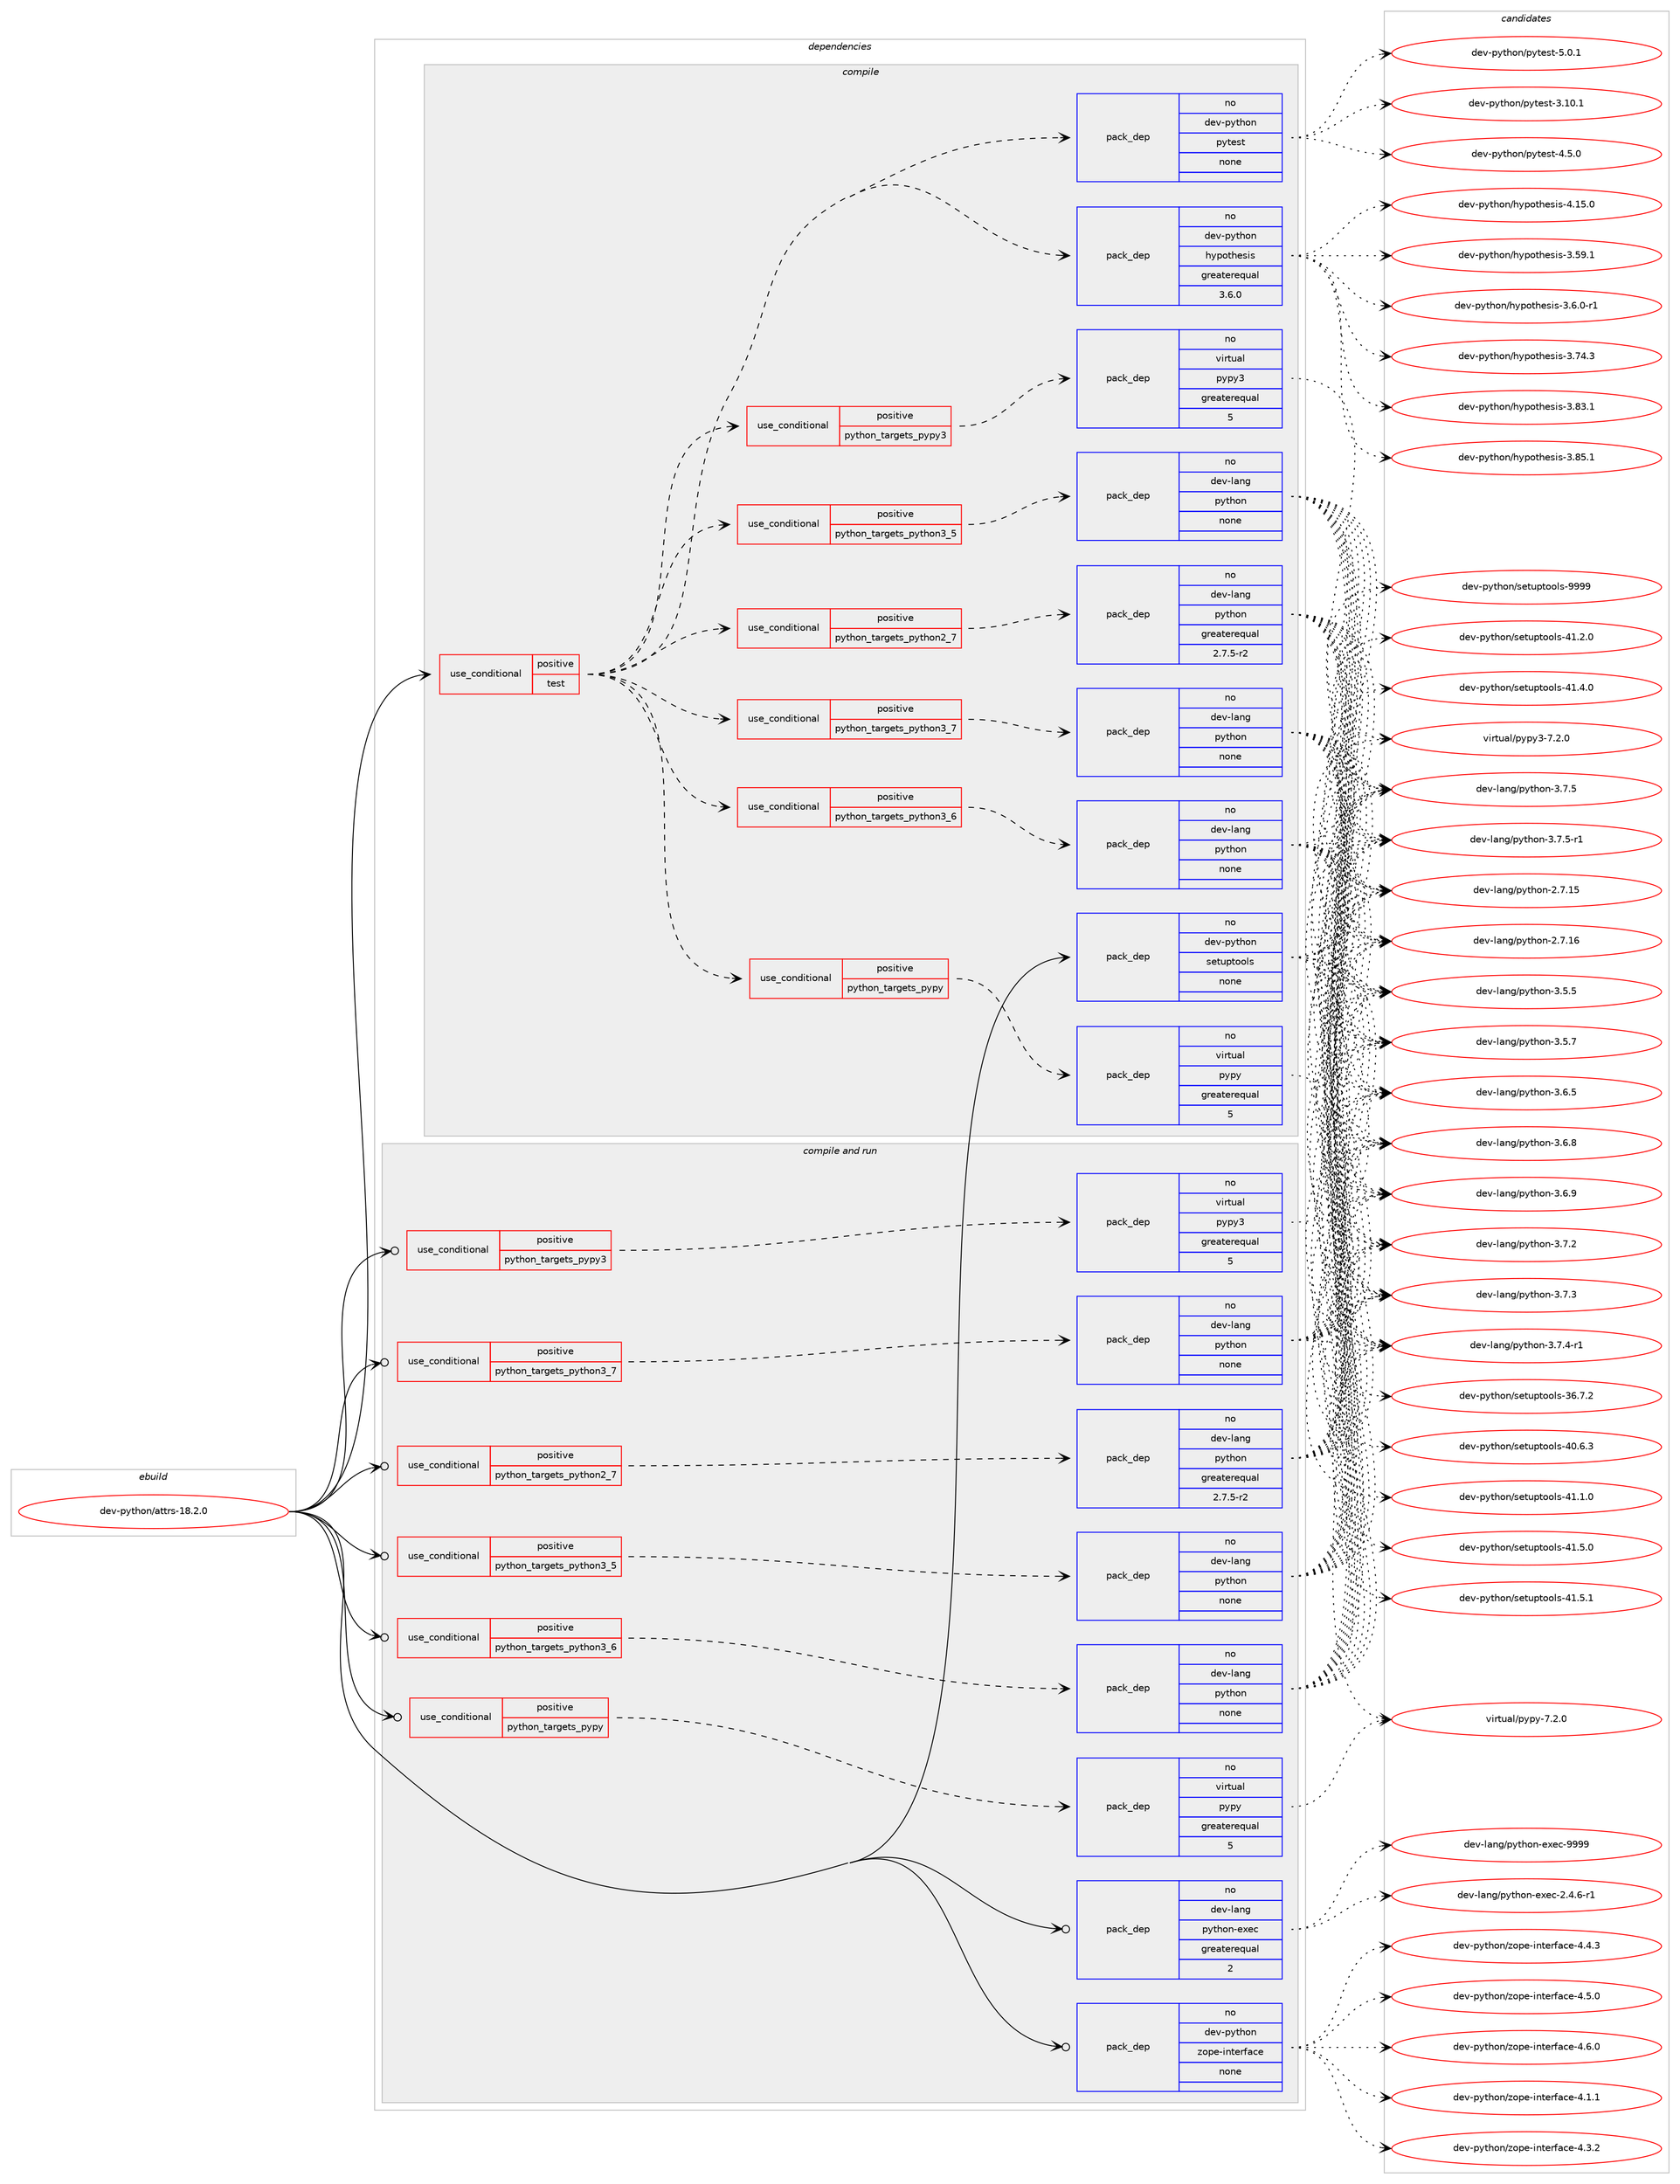 digraph prolog {

# *************
# Graph options
# *************

newrank=true;
concentrate=true;
compound=true;
graph [rankdir=LR,fontname=Helvetica,fontsize=10,ranksep=1.5];#, ranksep=2.5, nodesep=0.2];
edge  [arrowhead=vee];
node  [fontname=Helvetica,fontsize=10];

# **********
# The ebuild
# **********

subgraph cluster_leftcol {
color=gray;
rank=same;
label=<<i>ebuild</i>>;
id [label="dev-python/attrs-18.2.0", color=red, width=4, href="../dev-python/attrs-18.2.0.svg"];
}

# ****************
# The dependencies
# ****************

subgraph cluster_midcol {
color=gray;
label=<<i>dependencies</i>>;
subgraph cluster_compile {
fillcolor="#eeeeee";
style=filled;
label=<<i>compile</i>>;
subgraph cond136446 {
dependency595228 [label=<<TABLE BORDER="0" CELLBORDER="1" CELLSPACING="0" CELLPADDING="4"><TR><TD ROWSPAN="3" CELLPADDING="10">use_conditional</TD></TR><TR><TD>positive</TD></TR><TR><TD>test</TD></TR></TABLE>>, shape=none, color=red];
subgraph cond136447 {
dependency595229 [label=<<TABLE BORDER="0" CELLBORDER="1" CELLSPACING="0" CELLPADDING="4"><TR><TD ROWSPAN="3" CELLPADDING="10">use_conditional</TD></TR><TR><TD>positive</TD></TR><TR><TD>python_targets_pypy</TD></TR></TABLE>>, shape=none, color=red];
subgraph pack447010 {
dependency595230 [label=<<TABLE BORDER="0" CELLBORDER="1" CELLSPACING="0" CELLPADDING="4" WIDTH="220"><TR><TD ROWSPAN="6" CELLPADDING="30">pack_dep</TD></TR><TR><TD WIDTH="110">no</TD></TR><TR><TD>virtual</TD></TR><TR><TD>pypy</TD></TR><TR><TD>greaterequal</TD></TR><TR><TD>5</TD></TR></TABLE>>, shape=none, color=blue];
}
dependency595229:e -> dependency595230:w [weight=20,style="dashed",arrowhead="vee"];
}
dependency595228:e -> dependency595229:w [weight=20,style="dashed",arrowhead="vee"];
subgraph cond136448 {
dependency595231 [label=<<TABLE BORDER="0" CELLBORDER="1" CELLSPACING="0" CELLPADDING="4"><TR><TD ROWSPAN="3" CELLPADDING="10">use_conditional</TD></TR><TR><TD>positive</TD></TR><TR><TD>python_targets_pypy3</TD></TR></TABLE>>, shape=none, color=red];
subgraph pack447011 {
dependency595232 [label=<<TABLE BORDER="0" CELLBORDER="1" CELLSPACING="0" CELLPADDING="4" WIDTH="220"><TR><TD ROWSPAN="6" CELLPADDING="30">pack_dep</TD></TR><TR><TD WIDTH="110">no</TD></TR><TR><TD>virtual</TD></TR><TR><TD>pypy3</TD></TR><TR><TD>greaterequal</TD></TR><TR><TD>5</TD></TR></TABLE>>, shape=none, color=blue];
}
dependency595231:e -> dependency595232:w [weight=20,style="dashed",arrowhead="vee"];
}
dependency595228:e -> dependency595231:w [weight=20,style="dashed",arrowhead="vee"];
subgraph cond136449 {
dependency595233 [label=<<TABLE BORDER="0" CELLBORDER="1" CELLSPACING="0" CELLPADDING="4"><TR><TD ROWSPAN="3" CELLPADDING="10">use_conditional</TD></TR><TR><TD>positive</TD></TR><TR><TD>python_targets_python2_7</TD></TR></TABLE>>, shape=none, color=red];
subgraph pack447012 {
dependency595234 [label=<<TABLE BORDER="0" CELLBORDER="1" CELLSPACING="0" CELLPADDING="4" WIDTH="220"><TR><TD ROWSPAN="6" CELLPADDING="30">pack_dep</TD></TR><TR><TD WIDTH="110">no</TD></TR><TR><TD>dev-lang</TD></TR><TR><TD>python</TD></TR><TR><TD>greaterequal</TD></TR><TR><TD>2.7.5-r2</TD></TR></TABLE>>, shape=none, color=blue];
}
dependency595233:e -> dependency595234:w [weight=20,style="dashed",arrowhead="vee"];
}
dependency595228:e -> dependency595233:w [weight=20,style="dashed",arrowhead="vee"];
subgraph cond136450 {
dependency595235 [label=<<TABLE BORDER="0" CELLBORDER="1" CELLSPACING="0" CELLPADDING="4"><TR><TD ROWSPAN="3" CELLPADDING="10">use_conditional</TD></TR><TR><TD>positive</TD></TR><TR><TD>python_targets_python3_5</TD></TR></TABLE>>, shape=none, color=red];
subgraph pack447013 {
dependency595236 [label=<<TABLE BORDER="0" CELLBORDER="1" CELLSPACING="0" CELLPADDING="4" WIDTH="220"><TR><TD ROWSPAN="6" CELLPADDING="30">pack_dep</TD></TR><TR><TD WIDTH="110">no</TD></TR><TR><TD>dev-lang</TD></TR><TR><TD>python</TD></TR><TR><TD>none</TD></TR><TR><TD></TD></TR></TABLE>>, shape=none, color=blue];
}
dependency595235:e -> dependency595236:w [weight=20,style="dashed",arrowhead="vee"];
}
dependency595228:e -> dependency595235:w [weight=20,style="dashed",arrowhead="vee"];
subgraph cond136451 {
dependency595237 [label=<<TABLE BORDER="0" CELLBORDER="1" CELLSPACING="0" CELLPADDING="4"><TR><TD ROWSPAN="3" CELLPADDING="10">use_conditional</TD></TR><TR><TD>positive</TD></TR><TR><TD>python_targets_python3_6</TD></TR></TABLE>>, shape=none, color=red];
subgraph pack447014 {
dependency595238 [label=<<TABLE BORDER="0" CELLBORDER="1" CELLSPACING="0" CELLPADDING="4" WIDTH="220"><TR><TD ROWSPAN="6" CELLPADDING="30">pack_dep</TD></TR><TR><TD WIDTH="110">no</TD></TR><TR><TD>dev-lang</TD></TR><TR><TD>python</TD></TR><TR><TD>none</TD></TR><TR><TD></TD></TR></TABLE>>, shape=none, color=blue];
}
dependency595237:e -> dependency595238:w [weight=20,style="dashed",arrowhead="vee"];
}
dependency595228:e -> dependency595237:w [weight=20,style="dashed",arrowhead="vee"];
subgraph cond136452 {
dependency595239 [label=<<TABLE BORDER="0" CELLBORDER="1" CELLSPACING="0" CELLPADDING="4"><TR><TD ROWSPAN="3" CELLPADDING="10">use_conditional</TD></TR><TR><TD>positive</TD></TR><TR><TD>python_targets_python3_7</TD></TR></TABLE>>, shape=none, color=red];
subgraph pack447015 {
dependency595240 [label=<<TABLE BORDER="0" CELLBORDER="1" CELLSPACING="0" CELLPADDING="4" WIDTH="220"><TR><TD ROWSPAN="6" CELLPADDING="30">pack_dep</TD></TR><TR><TD WIDTH="110">no</TD></TR><TR><TD>dev-lang</TD></TR><TR><TD>python</TD></TR><TR><TD>none</TD></TR><TR><TD></TD></TR></TABLE>>, shape=none, color=blue];
}
dependency595239:e -> dependency595240:w [weight=20,style="dashed",arrowhead="vee"];
}
dependency595228:e -> dependency595239:w [weight=20,style="dashed",arrowhead="vee"];
subgraph pack447016 {
dependency595241 [label=<<TABLE BORDER="0" CELLBORDER="1" CELLSPACING="0" CELLPADDING="4" WIDTH="220"><TR><TD ROWSPAN="6" CELLPADDING="30">pack_dep</TD></TR><TR><TD WIDTH="110">no</TD></TR><TR><TD>dev-python</TD></TR><TR><TD>hypothesis</TD></TR><TR><TD>greaterequal</TD></TR><TR><TD>3.6.0</TD></TR></TABLE>>, shape=none, color=blue];
}
dependency595228:e -> dependency595241:w [weight=20,style="dashed",arrowhead="vee"];
subgraph pack447017 {
dependency595242 [label=<<TABLE BORDER="0" CELLBORDER="1" CELLSPACING="0" CELLPADDING="4" WIDTH="220"><TR><TD ROWSPAN="6" CELLPADDING="30">pack_dep</TD></TR><TR><TD WIDTH="110">no</TD></TR><TR><TD>dev-python</TD></TR><TR><TD>pytest</TD></TR><TR><TD>none</TD></TR><TR><TD></TD></TR></TABLE>>, shape=none, color=blue];
}
dependency595228:e -> dependency595242:w [weight=20,style="dashed",arrowhead="vee"];
}
id:e -> dependency595228:w [weight=20,style="solid",arrowhead="vee"];
subgraph pack447018 {
dependency595243 [label=<<TABLE BORDER="0" CELLBORDER="1" CELLSPACING="0" CELLPADDING="4" WIDTH="220"><TR><TD ROWSPAN="6" CELLPADDING="30">pack_dep</TD></TR><TR><TD WIDTH="110">no</TD></TR><TR><TD>dev-python</TD></TR><TR><TD>setuptools</TD></TR><TR><TD>none</TD></TR><TR><TD></TD></TR></TABLE>>, shape=none, color=blue];
}
id:e -> dependency595243:w [weight=20,style="solid",arrowhead="vee"];
}
subgraph cluster_compileandrun {
fillcolor="#eeeeee";
style=filled;
label=<<i>compile and run</i>>;
subgraph cond136453 {
dependency595244 [label=<<TABLE BORDER="0" CELLBORDER="1" CELLSPACING="0" CELLPADDING="4"><TR><TD ROWSPAN="3" CELLPADDING="10">use_conditional</TD></TR><TR><TD>positive</TD></TR><TR><TD>python_targets_pypy</TD></TR></TABLE>>, shape=none, color=red];
subgraph pack447019 {
dependency595245 [label=<<TABLE BORDER="0" CELLBORDER="1" CELLSPACING="0" CELLPADDING="4" WIDTH="220"><TR><TD ROWSPAN="6" CELLPADDING="30">pack_dep</TD></TR><TR><TD WIDTH="110">no</TD></TR><TR><TD>virtual</TD></TR><TR><TD>pypy</TD></TR><TR><TD>greaterequal</TD></TR><TR><TD>5</TD></TR></TABLE>>, shape=none, color=blue];
}
dependency595244:e -> dependency595245:w [weight=20,style="dashed",arrowhead="vee"];
}
id:e -> dependency595244:w [weight=20,style="solid",arrowhead="odotvee"];
subgraph cond136454 {
dependency595246 [label=<<TABLE BORDER="0" CELLBORDER="1" CELLSPACING="0" CELLPADDING="4"><TR><TD ROWSPAN="3" CELLPADDING="10">use_conditional</TD></TR><TR><TD>positive</TD></TR><TR><TD>python_targets_pypy3</TD></TR></TABLE>>, shape=none, color=red];
subgraph pack447020 {
dependency595247 [label=<<TABLE BORDER="0" CELLBORDER="1" CELLSPACING="0" CELLPADDING="4" WIDTH="220"><TR><TD ROWSPAN="6" CELLPADDING="30">pack_dep</TD></TR><TR><TD WIDTH="110">no</TD></TR><TR><TD>virtual</TD></TR><TR><TD>pypy3</TD></TR><TR><TD>greaterequal</TD></TR><TR><TD>5</TD></TR></TABLE>>, shape=none, color=blue];
}
dependency595246:e -> dependency595247:w [weight=20,style="dashed",arrowhead="vee"];
}
id:e -> dependency595246:w [weight=20,style="solid",arrowhead="odotvee"];
subgraph cond136455 {
dependency595248 [label=<<TABLE BORDER="0" CELLBORDER="1" CELLSPACING="0" CELLPADDING="4"><TR><TD ROWSPAN="3" CELLPADDING="10">use_conditional</TD></TR><TR><TD>positive</TD></TR><TR><TD>python_targets_python2_7</TD></TR></TABLE>>, shape=none, color=red];
subgraph pack447021 {
dependency595249 [label=<<TABLE BORDER="0" CELLBORDER="1" CELLSPACING="0" CELLPADDING="4" WIDTH="220"><TR><TD ROWSPAN="6" CELLPADDING="30">pack_dep</TD></TR><TR><TD WIDTH="110">no</TD></TR><TR><TD>dev-lang</TD></TR><TR><TD>python</TD></TR><TR><TD>greaterequal</TD></TR><TR><TD>2.7.5-r2</TD></TR></TABLE>>, shape=none, color=blue];
}
dependency595248:e -> dependency595249:w [weight=20,style="dashed",arrowhead="vee"];
}
id:e -> dependency595248:w [weight=20,style="solid",arrowhead="odotvee"];
subgraph cond136456 {
dependency595250 [label=<<TABLE BORDER="0" CELLBORDER="1" CELLSPACING="0" CELLPADDING="4"><TR><TD ROWSPAN="3" CELLPADDING="10">use_conditional</TD></TR><TR><TD>positive</TD></TR><TR><TD>python_targets_python3_5</TD></TR></TABLE>>, shape=none, color=red];
subgraph pack447022 {
dependency595251 [label=<<TABLE BORDER="0" CELLBORDER="1" CELLSPACING="0" CELLPADDING="4" WIDTH="220"><TR><TD ROWSPAN="6" CELLPADDING="30">pack_dep</TD></TR><TR><TD WIDTH="110">no</TD></TR><TR><TD>dev-lang</TD></TR><TR><TD>python</TD></TR><TR><TD>none</TD></TR><TR><TD></TD></TR></TABLE>>, shape=none, color=blue];
}
dependency595250:e -> dependency595251:w [weight=20,style="dashed",arrowhead="vee"];
}
id:e -> dependency595250:w [weight=20,style="solid",arrowhead="odotvee"];
subgraph cond136457 {
dependency595252 [label=<<TABLE BORDER="0" CELLBORDER="1" CELLSPACING="0" CELLPADDING="4"><TR><TD ROWSPAN="3" CELLPADDING="10">use_conditional</TD></TR><TR><TD>positive</TD></TR><TR><TD>python_targets_python3_6</TD></TR></TABLE>>, shape=none, color=red];
subgraph pack447023 {
dependency595253 [label=<<TABLE BORDER="0" CELLBORDER="1" CELLSPACING="0" CELLPADDING="4" WIDTH="220"><TR><TD ROWSPAN="6" CELLPADDING="30">pack_dep</TD></TR><TR><TD WIDTH="110">no</TD></TR><TR><TD>dev-lang</TD></TR><TR><TD>python</TD></TR><TR><TD>none</TD></TR><TR><TD></TD></TR></TABLE>>, shape=none, color=blue];
}
dependency595252:e -> dependency595253:w [weight=20,style="dashed",arrowhead="vee"];
}
id:e -> dependency595252:w [weight=20,style="solid",arrowhead="odotvee"];
subgraph cond136458 {
dependency595254 [label=<<TABLE BORDER="0" CELLBORDER="1" CELLSPACING="0" CELLPADDING="4"><TR><TD ROWSPAN="3" CELLPADDING="10">use_conditional</TD></TR><TR><TD>positive</TD></TR><TR><TD>python_targets_python3_7</TD></TR></TABLE>>, shape=none, color=red];
subgraph pack447024 {
dependency595255 [label=<<TABLE BORDER="0" CELLBORDER="1" CELLSPACING="0" CELLPADDING="4" WIDTH="220"><TR><TD ROWSPAN="6" CELLPADDING="30">pack_dep</TD></TR><TR><TD WIDTH="110">no</TD></TR><TR><TD>dev-lang</TD></TR><TR><TD>python</TD></TR><TR><TD>none</TD></TR><TR><TD></TD></TR></TABLE>>, shape=none, color=blue];
}
dependency595254:e -> dependency595255:w [weight=20,style="dashed",arrowhead="vee"];
}
id:e -> dependency595254:w [weight=20,style="solid",arrowhead="odotvee"];
subgraph pack447025 {
dependency595256 [label=<<TABLE BORDER="0" CELLBORDER="1" CELLSPACING="0" CELLPADDING="4" WIDTH="220"><TR><TD ROWSPAN="6" CELLPADDING="30">pack_dep</TD></TR><TR><TD WIDTH="110">no</TD></TR><TR><TD>dev-lang</TD></TR><TR><TD>python-exec</TD></TR><TR><TD>greaterequal</TD></TR><TR><TD>2</TD></TR></TABLE>>, shape=none, color=blue];
}
id:e -> dependency595256:w [weight=20,style="solid",arrowhead="odotvee"];
subgraph pack447026 {
dependency595257 [label=<<TABLE BORDER="0" CELLBORDER="1" CELLSPACING="0" CELLPADDING="4" WIDTH="220"><TR><TD ROWSPAN="6" CELLPADDING="30">pack_dep</TD></TR><TR><TD WIDTH="110">no</TD></TR><TR><TD>dev-python</TD></TR><TR><TD>zope-interface</TD></TR><TR><TD>none</TD></TR><TR><TD></TD></TR></TABLE>>, shape=none, color=blue];
}
id:e -> dependency595257:w [weight=20,style="solid",arrowhead="odotvee"];
}
subgraph cluster_run {
fillcolor="#eeeeee";
style=filled;
label=<<i>run</i>>;
}
}

# **************
# The candidates
# **************

subgraph cluster_choices {
rank=same;
color=gray;
label=<<i>candidates</i>>;

subgraph choice447010 {
color=black;
nodesep=1;
choice1181051141161179710847112121112121455546504648 [label="virtual/pypy-7.2.0", color=red, width=4,href="../virtual/pypy-7.2.0.svg"];
dependency595230:e -> choice1181051141161179710847112121112121455546504648:w [style=dotted,weight="100"];
}
subgraph choice447011 {
color=black;
nodesep=1;
choice118105114116117971084711212111212151455546504648 [label="virtual/pypy3-7.2.0", color=red, width=4,href="../virtual/pypy3-7.2.0.svg"];
dependency595232:e -> choice118105114116117971084711212111212151455546504648:w [style=dotted,weight="100"];
}
subgraph choice447012 {
color=black;
nodesep=1;
choice10010111845108971101034711212111610411111045504655464953 [label="dev-lang/python-2.7.15", color=red, width=4,href="../dev-lang/python-2.7.15.svg"];
choice10010111845108971101034711212111610411111045504655464954 [label="dev-lang/python-2.7.16", color=red, width=4,href="../dev-lang/python-2.7.16.svg"];
choice100101118451089711010347112121116104111110455146534653 [label="dev-lang/python-3.5.5", color=red, width=4,href="../dev-lang/python-3.5.5.svg"];
choice100101118451089711010347112121116104111110455146534655 [label="dev-lang/python-3.5.7", color=red, width=4,href="../dev-lang/python-3.5.7.svg"];
choice100101118451089711010347112121116104111110455146544653 [label="dev-lang/python-3.6.5", color=red, width=4,href="../dev-lang/python-3.6.5.svg"];
choice100101118451089711010347112121116104111110455146544656 [label="dev-lang/python-3.6.8", color=red, width=4,href="../dev-lang/python-3.6.8.svg"];
choice100101118451089711010347112121116104111110455146544657 [label="dev-lang/python-3.6.9", color=red, width=4,href="../dev-lang/python-3.6.9.svg"];
choice100101118451089711010347112121116104111110455146554650 [label="dev-lang/python-3.7.2", color=red, width=4,href="../dev-lang/python-3.7.2.svg"];
choice100101118451089711010347112121116104111110455146554651 [label="dev-lang/python-3.7.3", color=red, width=4,href="../dev-lang/python-3.7.3.svg"];
choice1001011184510897110103471121211161041111104551465546524511449 [label="dev-lang/python-3.7.4-r1", color=red, width=4,href="../dev-lang/python-3.7.4-r1.svg"];
choice100101118451089711010347112121116104111110455146554653 [label="dev-lang/python-3.7.5", color=red, width=4,href="../dev-lang/python-3.7.5.svg"];
choice1001011184510897110103471121211161041111104551465546534511449 [label="dev-lang/python-3.7.5-r1", color=red, width=4,href="../dev-lang/python-3.7.5-r1.svg"];
dependency595234:e -> choice10010111845108971101034711212111610411111045504655464953:w [style=dotted,weight="100"];
dependency595234:e -> choice10010111845108971101034711212111610411111045504655464954:w [style=dotted,weight="100"];
dependency595234:e -> choice100101118451089711010347112121116104111110455146534653:w [style=dotted,weight="100"];
dependency595234:e -> choice100101118451089711010347112121116104111110455146534655:w [style=dotted,weight="100"];
dependency595234:e -> choice100101118451089711010347112121116104111110455146544653:w [style=dotted,weight="100"];
dependency595234:e -> choice100101118451089711010347112121116104111110455146544656:w [style=dotted,weight="100"];
dependency595234:e -> choice100101118451089711010347112121116104111110455146544657:w [style=dotted,weight="100"];
dependency595234:e -> choice100101118451089711010347112121116104111110455146554650:w [style=dotted,weight="100"];
dependency595234:e -> choice100101118451089711010347112121116104111110455146554651:w [style=dotted,weight="100"];
dependency595234:e -> choice1001011184510897110103471121211161041111104551465546524511449:w [style=dotted,weight="100"];
dependency595234:e -> choice100101118451089711010347112121116104111110455146554653:w [style=dotted,weight="100"];
dependency595234:e -> choice1001011184510897110103471121211161041111104551465546534511449:w [style=dotted,weight="100"];
}
subgraph choice447013 {
color=black;
nodesep=1;
choice10010111845108971101034711212111610411111045504655464953 [label="dev-lang/python-2.7.15", color=red, width=4,href="../dev-lang/python-2.7.15.svg"];
choice10010111845108971101034711212111610411111045504655464954 [label="dev-lang/python-2.7.16", color=red, width=4,href="../dev-lang/python-2.7.16.svg"];
choice100101118451089711010347112121116104111110455146534653 [label="dev-lang/python-3.5.5", color=red, width=4,href="../dev-lang/python-3.5.5.svg"];
choice100101118451089711010347112121116104111110455146534655 [label="dev-lang/python-3.5.7", color=red, width=4,href="../dev-lang/python-3.5.7.svg"];
choice100101118451089711010347112121116104111110455146544653 [label="dev-lang/python-3.6.5", color=red, width=4,href="../dev-lang/python-3.6.5.svg"];
choice100101118451089711010347112121116104111110455146544656 [label="dev-lang/python-3.6.8", color=red, width=4,href="../dev-lang/python-3.6.8.svg"];
choice100101118451089711010347112121116104111110455146544657 [label="dev-lang/python-3.6.9", color=red, width=4,href="../dev-lang/python-3.6.9.svg"];
choice100101118451089711010347112121116104111110455146554650 [label="dev-lang/python-3.7.2", color=red, width=4,href="../dev-lang/python-3.7.2.svg"];
choice100101118451089711010347112121116104111110455146554651 [label="dev-lang/python-3.7.3", color=red, width=4,href="../dev-lang/python-3.7.3.svg"];
choice1001011184510897110103471121211161041111104551465546524511449 [label="dev-lang/python-3.7.4-r1", color=red, width=4,href="../dev-lang/python-3.7.4-r1.svg"];
choice100101118451089711010347112121116104111110455146554653 [label="dev-lang/python-3.7.5", color=red, width=4,href="../dev-lang/python-3.7.5.svg"];
choice1001011184510897110103471121211161041111104551465546534511449 [label="dev-lang/python-3.7.5-r1", color=red, width=4,href="../dev-lang/python-3.7.5-r1.svg"];
dependency595236:e -> choice10010111845108971101034711212111610411111045504655464953:w [style=dotted,weight="100"];
dependency595236:e -> choice10010111845108971101034711212111610411111045504655464954:w [style=dotted,weight="100"];
dependency595236:e -> choice100101118451089711010347112121116104111110455146534653:w [style=dotted,weight="100"];
dependency595236:e -> choice100101118451089711010347112121116104111110455146534655:w [style=dotted,weight="100"];
dependency595236:e -> choice100101118451089711010347112121116104111110455146544653:w [style=dotted,weight="100"];
dependency595236:e -> choice100101118451089711010347112121116104111110455146544656:w [style=dotted,weight="100"];
dependency595236:e -> choice100101118451089711010347112121116104111110455146544657:w [style=dotted,weight="100"];
dependency595236:e -> choice100101118451089711010347112121116104111110455146554650:w [style=dotted,weight="100"];
dependency595236:e -> choice100101118451089711010347112121116104111110455146554651:w [style=dotted,weight="100"];
dependency595236:e -> choice1001011184510897110103471121211161041111104551465546524511449:w [style=dotted,weight="100"];
dependency595236:e -> choice100101118451089711010347112121116104111110455146554653:w [style=dotted,weight="100"];
dependency595236:e -> choice1001011184510897110103471121211161041111104551465546534511449:w [style=dotted,weight="100"];
}
subgraph choice447014 {
color=black;
nodesep=1;
choice10010111845108971101034711212111610411111045504655464953 [label="dev-lang/python-2.7.15", color=red, width=4,href="../dev-lang/python-2.7.15.svg"];
choice10010111845108971101034711212111610411111045504655464954 [label="dev-lang/python-2.7.16", color=red, width=4,href="../dev-lang/python-2.7.16.svg"];
choice100101118451089711010347112121116104111110455146534653 [label="dev-lang/python-3.5.5", color=red, width=4,href="../dev-lang/python-3.5.5.svg"];
choice100101118451089711010347112121116104111110455146534655 [label="dev-lang/python-3.5.7", color=red, width=4,href="../dev-lang/python-3.5.7.svg"];
choice100101118451089711010347112121116104111110455146544653 [label="dev-lang/python-3.6.5", color=red, width=4,href="../dev-lang/python-3.6.5.svg"];
choice100101118451089711010347112121116104111110455146544656 [label="dev-lang/python-3.6.8", color=red, width=4,href="../dev-lang/python-3.6.8.svg"];
choice100101118451089711010347112121116104111110455146544657 [label="dev-lang/python-3.6.9", color=red, width=4,href="../dev-lang/python-3.6.9.svg"];
choice100101118451089711010347112121116104111110455146554650 [label="dev-lang/python-3.7.2", color=red, width=4,href="../dev-lang/python-3.7.2.svg"];
choice100101118451089711010347112121116104111110455146554651 [label="dev-lang/python-3.7.3", color=red, width=4,href="../dev-lang/python-3.7.3.svg"];
choice1001011184510897110103471121211161041111104551465546524511449 [label="dev-lang/python-3.7.4-r1", color=red, width=4,href="../dev-lang/python-3.7.4-r1.svg"];
choice100101118451089711010347112121116104111110455146554653 [label="dev-lang/python-3.7.5", color=red, width=4,href="../dev-lang/python-3.7.5.svg"];
choice1001011184510897110103471121211161041111104551465546534511449 [label="dev-lang/python-3.7.5-r1", color=red, width=4,href="../dev-lang/python-3.7.5-r1.svg"];
dependency595238:e -> choice10010111845108971101034711212111610411111045504655464953:w [style=dotted,weight="100"];
dependency595238:e -> choice10010111845108971101034711212111610411111045504655464954:w [style=dotted,weight="100"];
dependency595238:e -> choice100101118451089711010347112121116104111110455146534653:w [style=dotted,weight="100"];
dependency595238:e -> choice100101118451089711010347112121116104111110455146534655:w [style=dotted,weight="100"];
dependency595238:e -> choice100101118451089711010347112121116104111110455146544653:w [style=dotted,weight="100"];
dependency595238:e -> choice100101118451089711010347112121116104111110455146544656:w [style=dotted,weight="100"];
dependency595238:e -> choice100101118451089711010347112121116104111110455146544657:w [style=dotted,weight="100"];
dependency595238:e -> choice100101118451089711010347112121116104111110455146554650:w [style=dotted,weight="100"];
dependency595238:e -> choice100101118451089711010347112121116104111110455146554651:w [style=dotted,weight="100"];
dependency595238:e -> choice1001011184510897110103471121211161041111104551465546524511449:w [style=dotted,weight="100"];
dependency595238:e -> choice100101118451089711010347112121116104111110455146554653:w [style=dotted,weight="100"];
dependency595238:e -> choice1001011184510897110103471121211161041111104551465546534511449:w [style=dotted,weight="100"];
}
subgraph choice447015 {
color=black;
nodesep=1;
choice10010111845108971101034711212111610411111045504655464953 [label="dev-lang/python-2.7.15", color=red, width=4,href="../dev-lang/python-2.7.15.svg"];
choice10010111845108971101034711212111610411111045504655464954 [label="dev-lang/python-2.7.16", color=red, width=4,href="../dev-lang/python-2.7.16.svg"];
choice100101118451089711010347112121116104111110455146534653 [label="dev-lang/python-3.5.5", color=red, width=4,href="../dev-lang/python-3.5.5.svg"];
choice100101118451089711010347112121116104111110455146534655 [label="dev-lang/python-3.5.7", color=red, width=4,href="../dev-lang/python-3.5.7.svg"];
choice100101118451089711010347112121116104111110455146544653 [label="dev-lang/python-3.6.5", color=red, width=4,href="../dev-lang/python-3.6.5.svg"];
choice100101118451089711010347112121116104111110455146544656 [label="dev-lang/python-3.6.8", color=red, width=4,href="../dev-lang/python-3.6.8.svg"];
choice100101118451089711010347112121116104111110455146544657 [label="dev-lang/python-3.6.9", color=red, width=4,href="../dev-lang/python-3.6.9.svg"];
choice100101118451089711010347112121116104111110455146554650 [label="dev-lang/python-3.7.2", color=red, width=4,href="../dev-lang/python-3.7.2.svg"];
choice100101118451089711010347112121116104111110455146554651 [label="dev-lang/python-3.7.3", color=red, width=4,href="../dev-lang/python-3.7.3.svg"];
choice1001011184510897110103471121211161041111104551465546524511449 [label="dev-lang/python-3.7.4-r1", color=red, width=4,href="../dev-lang/python-3.7.4-r1.svg"];
choice100101118451089711010347112121116104111110455146554653 [label="dev-lang/python-3.7.5", color=red, width=4,href="../dev-lang/python-3.7.5.svg"];
choice1001011184510897110103471121211161041111104551465546534511449 [label="dev-lang/python-3.7.5-r1", color=red, width=4,href="../dev-lang/python-3.7.5-r1.svg"];
dependency595240:e -> choice10010111845108971101034711212111610411111045504655464953:w [style=dotted,weight="100"];
dependency595240:e -> choice10010111845108971101034711212111610411111045504655464954:w [style=dotted,weight="100"];
dependency595240:e -> choice100101118451089711010347112121116104111110455146534653:w [style=dotted,weight="100"];
dependency595240:e -> choice100101118451089711010347112121116104111110455146534655:w [style=dotted,weight="100"];
dependency595240:e -> choice100101118451089711010347112121116104111110455146544653:w [style=dotted,weight="100"];
dependency595240:e -> choice100101118451089711010347112121116104111110455146544656:w [style=dotted,weight="100"];
dependency595240:e -> choice100101118451089711010347112121116104111110455146544657:w [style=dotted,weight="100"];
dependency595240:e -> choice100101118451089711010347112121116104111110455146554650:w [style=dotted,weight="100"];
dependency595240:e -> choice100101118451089711010347112121116104111110455146554651:w [style=dotted,weight="100"];
dependency595240:e -> choice1001011184510897110103471121211161041111104551465546524511449:w [style=dotted,weight="100"];
dependency595240:e -> choice100101118451089711010347112121116104111110455146554653:w [style=dotted,weight="100"];
dependency595240:e -> choice1001011184510897110103471121211161041111104551465546534511449:w [style=dotted,weight="100"];
}
subgraph choice447016 {
color=black;
nodesep=1;
choice100101118451121211161041111104710412111211111610410111510511545514653574649 [label="dev-python/hypothesis-3.59.1", color=red, width=4,href="../dev-python/hypothesis-3.59.1.svg"];
choice10010111845112121116104111110471041211121111161041011151051154551465446484511449 [label="dev-python/hypothesis-3.6.0-r1", color=red, width=4,href="../dev-python/hypothesis-3.6.0-r1.svg"];
choice100101118451121211161041111104710412111211111610410111510511545514655524651 [label="dev-python/hypothesis-3.74.3", color=red, width=4,href="../dev-python/hypothesis-3.74.3.svg"];
choice100101118451121211161041111104710412111211111610410111510511545514656514649 [label="dev-python/hypothesis-3.83.1", color=red, width=4,href="../dev-python/hypothesis-3.83.1.svg"];
choice100101118451121211161041111104710412111211111610410111510511545514656534649 [label="dev-python/hypothesis-3.85.1", color=red, width=4,href="../dev-python/hypothesis-3.85.1.svg"];
choice100101118451121211161041111104710412111211111610410111510511545524649534648 [label="dev-python/hypothesis-4.15.0", color=red, width=4,href="../dev-python/hypothesis-4.15.0.svg"];
dependency595241:e -> choice100101118451121211161041111104710412111211111610410111510511545514653574649:w [style=dotted,weight="100"];
dependency595241:e -> choice10010111845112121116104111110471041211121111161041011151051154551465446484511449:w [style=dotted,weight="100"];
dependency595241:e -> choice100101118451121211161041111104710412111211111610410111510511545514655524651:w [style=dotted,weight="100"];
dependency595241:e -> choice100101118451121211161041111104710412111211111610410111510511545514656514649:w [style=dotted,weight="100"];
dependency595241:e -> choice100101118451121211161041111104710412111211111610410111510511545514656534649:w [style=dotted,weight="100"];
dependency595241:e -> choice100101118451121211161041111104710412111211111610410111510511545524649534648:w [style=dotted,weight="100"];
}
subgraph choice447017 {
color=black;
nodesep=1;
choice100101118451121211161041111104711212111610111511645514649484649 [label="dev-python/pytest-3.10.1", color=red, width=4,href="../dev-python/pytest-3.10.1.svg"];
choice1001011184511212111610411111047112121116101115116455246534648 [label="dev-python/pytest-4.5.0", color=red, width=4,href="../dev-python/pytest-4.5.0.svg"];
choice1001011184511212111610411111047112121116101115116455346484649 [label="dev-python/pytest-5.0.1", color=red, width=4,href="../dev-python/pytest-5.0.1.svg"];
dependency595242:e -> choice100101118451121211161041111104711212111610111511645514649484649:w [style=dotted,weight="100"];
dependency595242:e -> choice1001011184511212111610411111047112121116101115116455246534648:w [style=dotted,weight="100"];
dependency595242:e -> choice1001011184511212111610411111047112121116101115116455346484649:w [style=dotted,weight="100"];
}
subgraph choice447018 {
color=black;
nodesep=1;
choice100101118451121211161041111104711510111611711211611111110811545515446554650 [label="dev-python/setuptools-36.7.2", color=red, width=4,href="../dev-python/setuptools-36.7.2.svg"];
choice100101118451121211161041111104711510111611711211611111110811545524846544651 [label="dev-python/setuptools-40.6.3", color=red, width=4,href="../dev-python/setuptools-40.6.3.svg"];
choice100101118451121211161041111104711510111611711211611111110811545524946494648 [label="dev-python/setuptools-41.1.0", color=red, width=4,href="../dev-python/setuptools-41.1.0.svg"];
choice100101118451121211161041111104711510111611711211611111110811545524946504648 [label="dev-python/setuptools-41.2.0", color=red, width=4,href="../dev-python/setuptools-41.2.0.svg"];
choice100101118451121211161041111104711510111611711211611111110811545524946524648 [label="dev-python/setuptools-41.4.0", color=red, width=4,href="../dev-python/setuptools-41.4.0.svg"];
choice100101118451121211161041111104711510111611711211611111110811545524946534648 [label="dev-python/setuptools-41.5.0", color=red, width=4,href="../dev-python/setuptools-41.5.0.svg"];
choice100101118451121211161041111104711510111611711211611111110811545524946534649 [label="dev-python/setuptools-41.5.1", color=red, width=4,href="../dev-python/setuptools-41.5.1.svg"];
choice10010111845112121116104111110471151011161171121161111111081154557575757 [label="dev-python/setuptools-9999", color=red, width=4,href="../dev-python/setuptools-9999.svg"];
dependency595243:e -> choice100101118451121211161041111104711510111611711211611111110811545515446554650:w [style=dotted,weight="100"];
dependency595243:e -> choice100101118451121211161041111104711510111611711211611111110811545524846544651:w [style=dotted,weight="100"];
dependency595243:e -> choice100101118451121211161041111104711510111611711211611111110811545524946494648:w [style=dotted,weight="100"];
dependency595243:e -> choice100101118451121211161041111104711510111611711211611111110811545524946504648:w [style=dotted,weight="100"];
dependency595243:e -> choice100101118451121211161041111104711510111611711211611111110811545524946524648:w [style=dotted,weight="100"];
dependency595243:e -> choice100101118451121211161041111104711510111611711211611111110811545524946534648:w [style=dotted,weight="100"];
dependency595243:e -> choice100101118451121211161041111104711510111611711211611111110811545524946534649:w [style=dotted,weight="100"];
dependency595243:e -> choice10010111845112121116104111110471151011161171121161111111081154557575757:w [style=dotted,weight="100"];
}
subgraph choice447019 {
color=black;
nodesep=1;
choice1181051141161179710847112121112121455546504648 [label="virtual/pypy-7.2.0", color=red, width=4,href="../virtual/pypy-7.2.0.svg"];
dependency595245:e -> choice1181051141161179710847112121112121455546504648:w [style=dotted,weight="100"];
}
subgraph choice447020 {
color=black;
nodesep=1;
choice118105114116117971084711212111212151455546504648 [label="virtual/pypy3-7.2.0", color=red, width=4,href="../virtual/pypy3-7.2.0.svg"];
dependency595247:e -> choice118105114116117971084711212111212151455546504648:w [style=dotted,weight="100"];
}
subgraph choice447021 {
color=black;
nodesep=1;
choice10010111845108971101034711212111610411111045504655464953 [label="dev-lang/python-2.7.15", color=red, width=4,href="../dev-lang/python-2.7.15.svg"];
choice10010111845108971101034711212111610411111045504655464954 [label="dev-lang/python-2.7.16", color=red, width=4,href="../dev-lang/python-2.7.16.svg"];
choice100101118451089711010347112121116104111110455146534653 [label="dev-lang/python-3.5.5", color=red, width=4,href="../dev-lang/python-3.5.5.svg"];
choice100101118451089711010347112121116104111110455146534655 [label="dev-lang/python-3.5.7", color=red, width=4,href="../dev-lang/python-3.5.7.svg"];
choice100101118451089711010347112121116104111110455146544653 [label="dev-lang/python-3.6.5", color=red, width=4,href="../dev-lang/python-3.6.5.svg"];
choice100101118451089711010347112121116104111110455146544656 [label="dev-lang/python-3.6.8", color=red, width=4,href="../dev-lang/python-3.6.8.svg"];
choice100101118451089711010347112121116104111110455146544657 [label="dev-lang/python-3.6.9", color=red, width=4,href="../dev-lang/python-3.6.9.svg"];
choice100101118451089711010347112121116104111110455146554650 [label="dev-lang/python-3.7.2", color=red, width=4,href="../dev-lang/python-3.7.2.svg"];
choice100101118451089711010347112121116104111110455146554651 [label="dev-lang/python-3.7.3", color=red, width=4,href="../dev-lang/python-3.7.3.svg"];
choice1001011184510897110103471121211161041111104551465546524511449 [label="dev-lang/python-3.7.4-r1", color=red, width=4,href="../dev-lang/python-3.7.4-r1.svg"];
choice100101118451089711010347112121116104111110455146554653 [label="dev-lang/python-3.7.5", color=red, width=4,href="../dev-lang/python-3.7.5.svg"];
choice1001011184510897110103471121211161041111104551465546534511449 [label="dev-lang/python-3.7.5-r1", color=red, width=4,href="../dev-lang/python-3.7.5-r1.svg"];
dependency595249:e -> choice10010111845108971101034711212111610411111045504655464953:w [style=dotted,weight="100"];
dependency595249:e -> choice10010111845108971101034711212111610411111045504655464954:w [style=dotted,weight="100"];
dependency595249:e -> choice100101118451089711010347112121116104111110455146534653:w [style=dotted,weight="100"];
dependency595249:e -> choice100101118451089711010347112121116104111110455146534655:w [style=dotted,weight="100"];
dependency595249:e -> choice100101118451089711010347112121116104111110455146544653:w [style=dotted,weight="100"];
dependency595249:e -> choice100101118451089711010347112121116104111110455146544656:w [style=dotted,weight="100"];
dependency595249:e -> choice100101118451089711010347112121116104111110455146544657:w [style=dotted,weight="100"];
dependency595249:e -> choice100101118451089711010347112121116104111110455146554650:w [style=dotted,weight="100"];
dependency595249:e -> choice100101118451089711010347112121116104111110455146554651:w [style=dotted,weight="100"];
dependency595249:e -> choice1001011184510897110103471121211161041111104551465546524511449:w [style=dotted,weight="100"];
dependency595249:e -> choice100101118451089711010347112121116104111110455146554653:w [style=dotted,weight="100"];
dependency595249:e -> choice1001011184510897110103471121211161041111104551465546534511449:w [style=dotted,weight="100"];
}
subgraph choice447022 {
color=black;
nodesep=1;
choice10010111845108971101034711212111610411111045504655464953 [label="dev-lang/python-2.7.15", color=red, width=4,href="../dev-lang/python-2.7.15.svg"];
choice10010111845108971101034711212111610411111045504655464954 [label="dev-lang/python-2.7.16", color=red, width=4,href="../dev-lang/python-2.7.16.svg"];
choice100101118451089711010347112121116104111110455146534653 [label="dev-lang/python-3.5.5", color=red, width=4,href="../dev-lang/python-3.5.5.svg"];
choice100101118451089711010347112121116104111110455146534655 [label="dev-lang/python-3.5.7", color=red, width=4,href="../dev-lang/python-3.5.7.svg"];
choice100101118451089711010347112121116104111110455146544653 [label="dev-lang/python-3.6.5", color=red, width=4,href="../dev-lang/python-3.6.5.svg"];
choice100101118451089711010347112121116104111110455146544656 [label="dev-lang/python-3.6.8", color=red, width=4,href="../dev-lang/python-3.6.8.svg"];
choice100101118451089711010347112121116104111110455146544657 [label="dev-lang/python-3.6.9", color=red, width=4,href="../dev-lang/python-3.6.9.svg"];
choice100101118451089711010347112121116104111110455146554650 [label="dev-lang/python-3.7.2", color=red, width=4,href="../dev-lang/python-3.7.2.svg"];
choice100101118451089711010347112121116104111110455146554651 [label="dev-lang/python-3.7.3", color=red, width=4,href="../dev-lang/python-3.7.3.svg"];
choice1001011184510897110103471121211161041111104551465546524511449 [label="dev-lang/python-3.7.4-r1", color=red, width=4,href="../dev-lang/python-3.7.4-r1.svg"];
choice100101118451089711010347112121116104111110455146554653 [label="dev-lang/python-3.7.5", color=red, width=4,href="../dev-lang/python-3.7.5.svg"];
choice1001011184510897110103471121211161041111104551465546534511449 [label="dev-lang/python-3.7.5-r1", color=red, width=4,href="../dev-lang/python-3.7.5-r1.svg"];
dependency595251:e -> choice10010111845108971101034711212111610411111045504655464953:w [style=dotted,weight="100"];
dependency595251:e -> choice10010111845108971101034711212111610411111045504655464954:w [style=dotted,weight="100"];
dependency595251:e -> choice100101118451089711010347112121116104111110455146534653:w [style=dotted,weight="100"];
dependency595251:e -> choice100101118451089711010347112121116104111110455146534655:w [style=dotted,weight="100"];
dependency595251:e -> choice100101118451089711010347112121116104111110455146544653:w [style=dotted,weight="100"];
dependency595251:e -> choice100101118451089711010347112121116104111110455146544656:w [style=dotted,weight="100"];
dependency595251:e -> choice100101118451089711010347112121116104111110455146544657:w [style=dotted,weight="100"];
dependency595251:e -> choice100101118451089711010347112121116104111110455146554650:w [style=dotted,weight="100"];
dependency595251:e -> choice100101118451089711010347112121116104111110455146554651:w [style=dotted,weight="100"];
dependency595251:e -> choice1001011184510897110103471121211161041111104551465546524511449:w [style=dotted,weight="100"];
dependency595251:e -> choice100101118451089711010347112121116104111110455146554653:w [style=dotted,weight="100"];
dependency595251:e -> choice1001011184510897110103471121211161041111104551465546534511449:w [style=dotted,weight="100"];
}
subgraph choice447023 {
color=black;
nodesep=1;
choice10010111845108971101034711212111610411111045504655464953 [label="dev-lang/python-2.7.15", color=red, width=4,href="../dev-lang/python-2.7.15.svg"];
choice10010111845108971101034711212111610411111045504655464954 [label="dev-lang/python-2.7.16", color=red, width=4,href="../dev-lang/python-2.7.16.svg"];
choice100101118451089711010347112121116104111110455146534653 [label="dev-lang/python-3.5.5", color=red, width=4,href="../dev-lang/python-3.5.5.svg"];
choice100101118451089711010347112121116104111110455146534655 [label="dev-lang/python-3.5.7", color=red, width=4,href="../dev-lang/python-3.5.7.svg"];
choice100101118451089711010347112121116104111110455146544653 [label="dev-lang/python-3.6.5", color=red, width=4,href="../dev-lang/python-3.6.5.svg"];
choice100101118451089711010347112121116104111110455146544656 [label="dev-lang/python-3.6.8", color=red, width=4,href="../dev-lang/python-3.6.8.svg"];
choice100101118451089711010347112121116104111110455146544657 [label="dev-lang/python-3.6.9", color=red, width=4,href="../dev-lang/python-3.6.9.svg"];
choice100101118451089711010347112121116104111110455146554650 [label="dev-lang/python-3.7.2", color=red, width=4,href="../dev-lang/python-3.7.2.svg"];
choice100101118451089711010347112121116104111110455146554651 [label="dev-lang/python-3.7.3", color=red, width=4,href="../dev-lang/python-3.7.3.svg"];
choice1001011184510897110103471121211161041111104551465546524511449 [label="dev-lang/python-3.7.4-r1", color=red, width=4,href="../dev-lang/python-3.7.4-r1.svg"];
choice100101118451089711010347112121116104111110455146554653 [label="dev-lang/python-3.7.5", color=red, width=4,href="../dev-lang/python-3.7.5.svg"];
choice1001011184510897110103471121211161041111104551465546534511449 [label="dev-lang/python-3.7.5-r1", color=red, width=4,href="../dev-lang/python-3.7.5-r1.svg"];
dependency595253:e -> choice10010111845108971101034711212111610411111045504655464953:w [style=dotted,weight="100"];
dependency595253:e -> choice10010111845108971101034711212111610411111045504655464954:w [style=dotted,weight="100"];
dependency595253:e -> choice100101118451089711010347112121116104111110455146534653:w [style=dotted,weight="100"];
dependency595253:e -> choice100101118451089711010347112121116104111110455146534655:w [style=dotted,weight="100"];
dependency595253:e -> choice100101118451089711010347112121116104111110455146544653:w [style=dotted,weight="100"];
dependency595253:e -> choice100101118451089711010347112121116104111110455146544656:w [style=dotted,weight="100"];
dependency595253:e -> choice100101118451089711010347112121116104111110455146544657:w [style=dotted,weight="100"];
dependency595253:e -> choice100101118451089711010347112121116104111110455146554650:w [style=dotted,weight="100"];
dependency595253:e -> choice100101118451089711010347112121116104111110455146554651:w [style=dotted,weight="100"];
dependency595253:e -> choice1001011184510897110103471121211161041111104551465546524511449:w [style=dotted,weight="100"];
dependency595253:e -> choice100101118451089711010347112121116104111110455146554653:w [style=dotted,weight="100"];
dependency595253:e -> choice1001011184510897110103471121211161041111104551465546534511449:w [style=dotted,weight="100"];
}
subgraph choice447024 {
color=black;
nodesep=1;
choice10010111845108971101034711212111610411111045504655464953 [label="dev-lang/python-2.7.15", color=red, width=4,href="../dev-lang/python-2.7.15.svg"];
choice10010111845108971101034711212111610411111045504655464954 [label="dev-lang/python-2.7.16", color=red, width=4,href="../dev-lang/python-2.7.16.svg"];
choice100101118451089711010347112121116104111110455146534653 [label="dev-lang/python-3.5.5", color=red, width=4,href="../dev-lang/python-3.5.5.svg"];
choice100101118451089711010347112121116104111110455146534655 [label="dev-lang/python-3.5.7", color=red, width=4,href="../dev-lang/python-3.5.7.svg"];
choice100101118451089711010347112121116104111110455146544653 [label="dev-lang/python-3.6.5", color=red, width=4,href="../dev-lang/python-3.6.5.svg"];
choice100101118451089711010347112121116104111110455146544656 [label="dev-lang/python-3.6.8", color=red, width=4,href="../dev-lang/python-3.6.8.svg"];
choice100101118451089711010347112121116104111110455146544657 [label="dev-lang/python-3.6.9", color=red, width=4,href="../dev-lang/python-3.6.9.svg"];
choice100101118451089711010347112121116104111110455146554650 [label="dev-lang/python-3.7.2", color=red, width=4,href="../dev-lang/python-3.7.2.svg"];
choice100101118451089711010347112121116104111110455146554651 [label="dev-lang/python-3.7.3", color=red, width=4,href="../dev-lang/python-3.7.3.svg"];
choice1001011184510897110103471121211161041111104551465546524511449 [label="dev-lang/python-3.7.4-r1", color=red, width=4,href="../dev-lang/python-3.7.4-r1.svg"];
choice100101118451089711010347112121116104111110455146554653 [label="dev-lang/python-3.7.5", color=red, width=4,href="../dev-lang/python-3.7.5.svg"];
choice1001011184510897110103471121211161041111104551465546534511449 [label="dev-lang/python-3.7.5-r1", color=red, width=4,href="../dev-lang/python-3.7.5-r1.svg"];
dependency595255:e -> choice10010111845108971101034711212111610411111045504655464953:w [style=dotted,weight="100"];
dependency595255:e -> choice10010111845108971101034711212111610411111045504655464954:w [style=dotted,weight="100"];
dependency595255:e -> choice100101118451089711010347112121116104111110455146534653:w [style=dotted,weight="100"];
dependency595255:e -> choice100101118451089711010347112121116104111110455146534655:w [style=dotted,weight="100"];
dependency595255:e -> choice100101118451089711010347112121116104111110455146544653:w [style=dotted,weight="100"];
dependency595255:e -> choice100101118451089711010347112121116104111110455146544656:w [style=dotted,weight="100"];
dependency595255:e -> choice100101118451089711010347112121116104111110455146544657:w [style=dotted,weight="100"];
dependency595255:e -> choice100101118451089711010347112121116104111110455146554650:w [style=dotted,weight="100"];
dependency595255:e -> choice100101118451089711010347112121116104111110455146554651:w [style=dotted,weight="100"];
dependency595255:e -> choice1001011184510897110103471121211161041111104551465546524511449:w [style=dotted,weight="100"];
dependency595255:e -> choice100101118451089711010347112121116104111110455146554653:w [style=dotted,weight="100"];
dependency595255:e -> choice1001011184510897110103471121211161041111104551465546534511449:w [style=dotted,weight="100"];
}
subgraph choice447025 {
color=black;
nodesep=1;
choice10010111845108971101034711212111610411111045101120101994550465246544511449 [label="dev-lang/python-exec-2.4.6-r1", color=red, width=4,href="../dev-lang/python-exec-2.4.6-r1.svg"];
choice10010111845108971101034711212111610411111045101120101994557575757 [label="dev-lang/python-exec-9999", color=red, width=4,href="../dev-lang/python-exec-9999.svg"];
dependency595256:e -> choice10010111845108971101034711212111610411111045101120101994550465246544511449:w [style=dotted,weight="100"];
dependency595256:e -> choice10010111845108971101034711212111610411111045101120101994557575757:w [style=dotted,weight="100"];
}
subgraph choice447026 {
color=black;
nodesep=1;
choice1001011184511212111610411111047122111112101451051101161011141029799101455246494649 [label="dev-python/zope-interface-4.1.1", color=red, width=4,href="../dev-python/zope-interface-4.1.1.svg"];
choice1001011184511212111610411111047122111112101451051101161011141029799101455246514650 [label="dev-python/zope-interface-4.3.2", color=red, width=4,href="../dev-python/zope-interface-4.3.2.svg"];
choice1001011184511212111610411111047122111112101451051101161011141029799101455246524651 [label="dev-python/zope-interface-4.4.3", color=red, width=4,href="../dev-python/zope-interface-4.4.3.svg"];
choice1001011184511212111610411111047122111112101451051101161011141029799101455246534648 [label="dev-python/zope-interface-4.5.0", color=red, width=4,href="../dev-python/zope-interface-4.5.0.svg"];
choice1001011184511212111610411111047122111112101451051101161011141029799101455246544648 [label="dev-python/zope-interface-4.6.0", color=red, width=4,href="../dev-python/zope-interface-4.6.0.svg"];
dependency595257:e -> choice1001011184511212111610411111047122111112101451051101161011141029799101455246494649:w [style=dotted,weight="100"];
dependency595257:e -> choice1001011184511212111610411111047122111112101451051101161011141029799101455246514650:w [style=dotted,weight="100"];
dependency595257:e -> choice1001011184511212111610411111047122111112101451051101161011141029799101455246524651:w [style=dotted,weight="100"];
dependency595257:e -> choice1001011184511212111610411111047122111112101451051101161011141029799101455246534648:w [style=dotted,weight="100"];
dependency595257:e -> choice1001011184511212111610411111047122111112101451051101161011141029799101455246544648:w [style=dotted,weight="100"];
}
}

}
